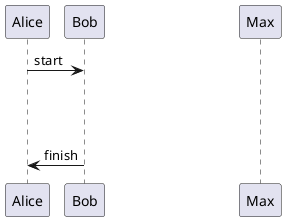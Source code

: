 {
  "sha1": "3qt5j8sc96uxmh0ynybh5hpm7wifk2o",
  "insertion": {
    "when": "2024-05-30T20:48:20.334Z",
    "url": "http://forum.plantuml.net/9228/slanted-crossing-arrows-in-sequence-diagrams",
    "user": "plantuml@gmail.com"
  }
}
@startuml
!pragma teoz true
{start} Alice -> Bob : start
Bob -> Max{start} : this arrow is slanted
Max{end} -> Bob : this arrow is also slanted
{end} Bob -> Alice : finish
@enduml
